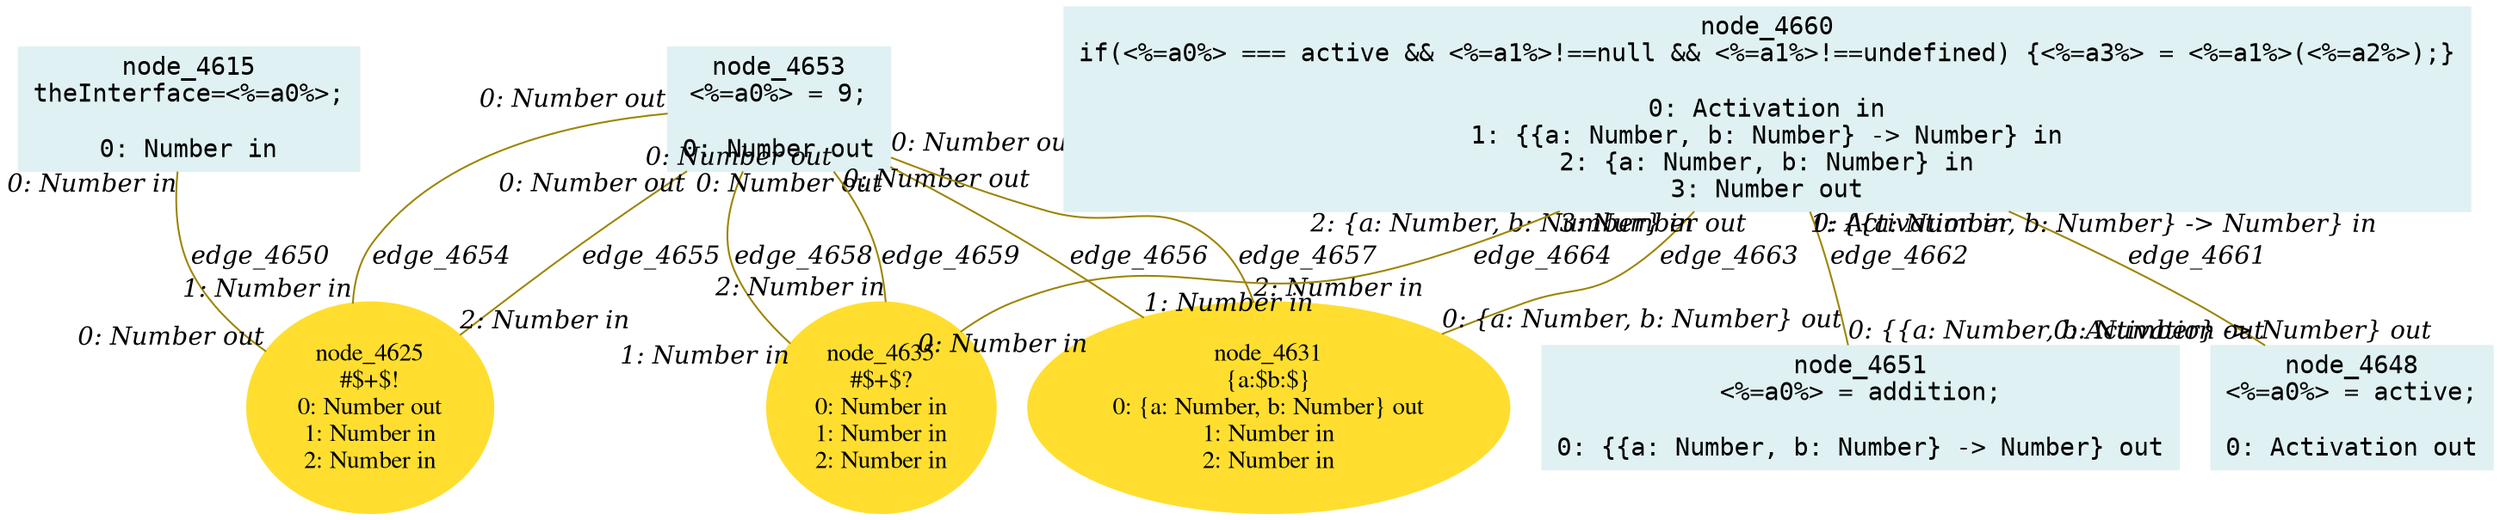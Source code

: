 digraph g{node_4615 [shape="box", style="filled", color="#dff1f2", fontname="Courier", label="node_4615
theInterface=<%=a0%>;

0: Number in" ]
node_4625 [shape="ellipse", style="filled", color="#ffde2f", fontname="Times", label="node_4625
#$+$!
0: Number out
1: Number in
2: Number in" ]
node_4631 [shape="ellipse", style="filled", color="#ffde2f", fontname="Times", label="node_4631
{a:$b:$}
0: {a: Number, b: Number} out
1: Number in
2: Number in" ]
node_4635 [shape="ellipse", style="filled", color="#ffde2f", fontname="Times", label="node_4635
#$+$?
0: Number in
1: Number in
2: Number in" ]
node_4648 [shape="box", style="filled", color="#dff1f2", fontname="Courier", label="node_4648
<%=a0%> = active;

0: Activation out" ]
node_4651 [shape="box", style="filled", color="#dff1f2", fontname="Courier", label="node_4651
<%=a0%> = addition;

0: {{a: Number, b: Number} -> Number} out" ]
node_4653 [shape="box", style="filled", color="#dff1f2", fontname="Courier", label="node_4653
<%=a0%> = 9;

0: Number out" ]
node_4660 [shape="box", style="filled", color="#dff1f2", fontname="Courier", label="node_4660
if(<%=a0%> === active && <%=a1%>!==null && <%=a1%>!==undefined) {<%=a3%> = <%=a1%>(<%=a2%>);}

0: Activation in
1: {{a: Number, b: Number} -> Number} in
2: {a: Number, b: Number} in
3: Number out" ]
node_4615 -> node_4625 [dir=none, arrowHead=none, fontname="Times-Italic", arrowsize=1, color="#9d8400", label="edge_4650",  headlabel="0: Number out", taillabel="0: Number in" ]
node_4653 -> node_4625 [dir=none, arrowHead=none, fontname="Times-Italic", arrowsize=1, color="#9d8400", label="edge_4654",  headlabel="1: Number in", taillabel="0: Number out" ]
node_4653 -> node_4625 [dir=none, arrowHead=none, fontname="Times-Italic", arrowsize=1, color="#9d8400", label="edge_4655",  headlabel="2: Number in", taillabel="0: Number out" ]
node_4653 -> node_4631 [dir=none, arrowHead=none, fontname="Times-Italic", arrowsize=1, color="#9d8400", label="edge_4656",  headlabel="1: Number in", taillabel="0: Number out" ]
node_4653 -> node_4631 [dir=none, arrowHead=none, fontname="Times-Italic", arrowsize=1, color="#9d8400", label="edge_4657",  headlabel="2: Number in", taillabel="0: Number out" ]
node_4653 -> node_4635 [dir=none, arrowHead=none, fontname="Times-Italic", arrowsize=1, color="#9d8400", label="edge_4658",  headlabel="1: Number in", taillabel="0: Number out" ]
node_4653 -> node_4635 [dir=none, arrowHead=none, fontname="Times-Italic", arrowsize=1, color="#9d8400", label="edge_4659",  headlabel="2: Number in", taillabel="0: Number out" ]
node_4660 -> node_4648 [dir=none, arrowHead=none, fontname="Times-Italic", arrowsize=1, color="#9d8400", label="edge_4661",  headlabel="0: Activation out", taillabel="0: Activation in" ]
node_4660 -> node_4651 [dir=none, arrowHead=none, fontname="Times-Italic", arrowsize=1, color="#9d8400", label="edge_4662",  headlabel="0: {{a: Number, b: Number} -> Number} out", taillabel="1: {{a: Number, b: Number} -> Number} in" ]
node_4660 -> node_4631 [dir=none, arrowHead=none, fontname="Times-Italic", arrowsize=1, color="#9d8400", label="edge_4663",  headlabel="0: {a: Number, b: Number} out", taillabel="2: {a: Number, b: Number} in" ]
node_4660 -> node_4635 [dir=none, arrowHead=none, fontname="Times-Italic", arrowsize=1, color="#9d8400", label="edge_4664",  headlabel="0: Number in", taillabel="3: Number out" ]
}